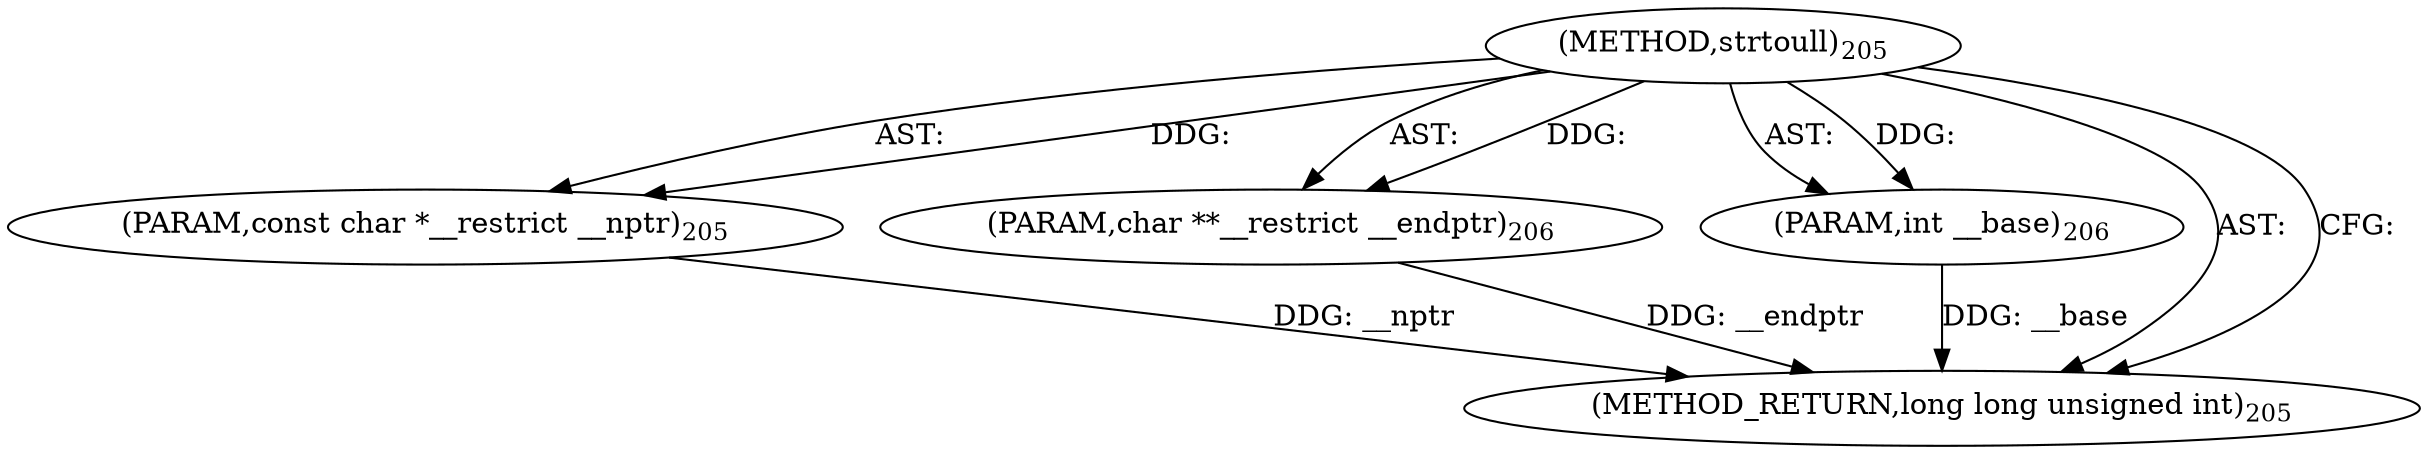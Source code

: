 digraph "strtoull" {  
"33194" [label = <(METHOD,strtoull)<SUB>205</SUB>> ]
"33195" [label = <(PARAM,const char *__restrict __nptr)<SUB>205</SUB>> ]
"33196" [label = <(PARAM,char **__restrict __endptr)<SUB>206</SUB>> ]
"33197" [label = <(PARAM,int __base)<SUB>206</SUB>> ]
"33198" [label = <(METHOD_RETURN,long long unsigned int)<SUB>205</SUB>> ]
  "33194" -> "33195"  [ label = "AST: "] 
  "33194" -> "33196"  [ label = "AST: "] 
  "33194" -> "33197"  [ label = "AST: "] 
  "33194" -> "33198"  [ label = "AST: "] 
  "33194" -> "33198"  [ label = "CFG: "] 
  "33195" -> "33198"  [ label = "DDG: __nptr"] 
  "33196" -> "33198"  [ label = "DDG: __endptr"] 
  "33197" -> "33198"  [ label = "DDG: __base"] 
  "33194" -> "33195"  [ label = "DDG: "] 
  "33194" -> "33196"  [ label = "DDG: "] 
  "33194" -> "33197"  [ label = "DDG: "] 
}
